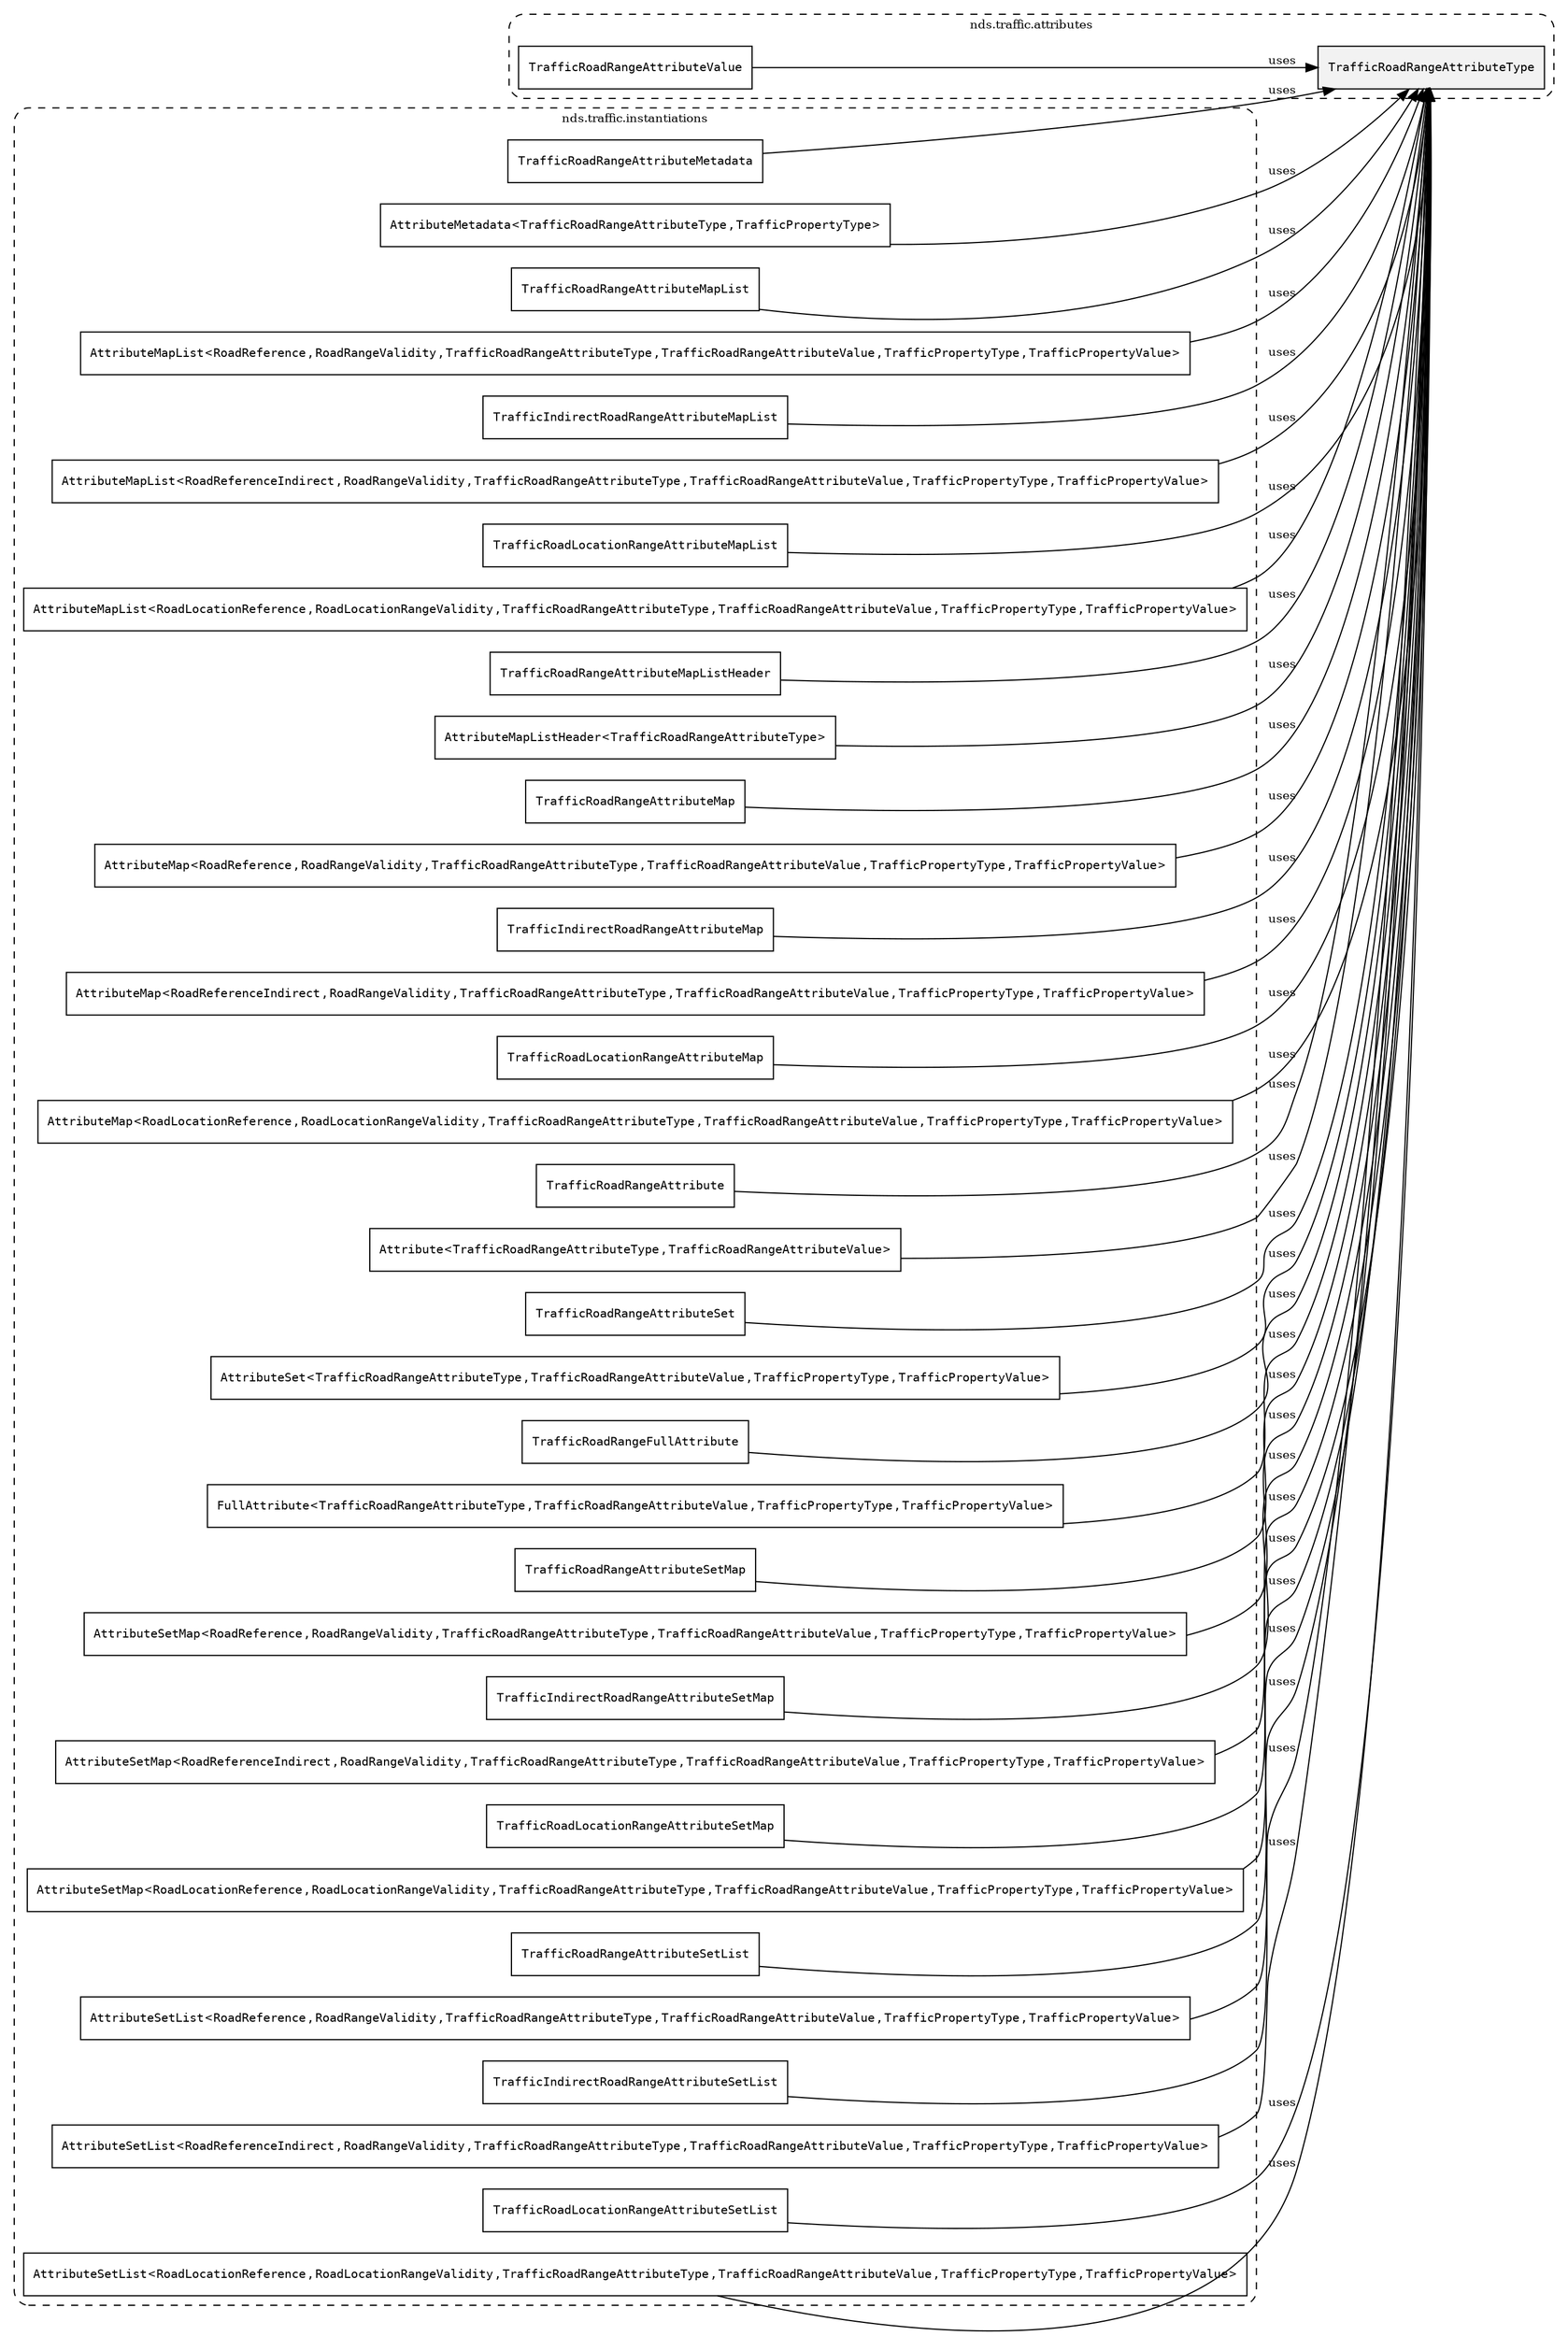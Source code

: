 /**
 * This dot file creates symbol collaboration diagram for TrafficRoadRangeAttributeType.
 */
digraph ZSERIO
{
    node [shape=box, fontsize=10];
    rankdir="LR";
    fontsize=10;
    tooltip="TrafficRoadRangeAttributeType collaboration diagram";

    subgraph "cluster_nds.traffic.attributes"
    {
        style="dashed, rounded";
        label="nds.traffic.attributes";
        tooltip="Package nds.traffic.attributes";
        href="../../../content/packages/nds.traffic.attributes.html#Package-nds-traffic-attributes";
        target="_parent";

        "TrafficRoadRangeAttributeType" [style="filled", fillcolor="#0000000D", target="_parent", label=<<font face="monospace"><table align="center" border="0" cellspacing="0" cellpadding="0"><tr><td href="../../../content/packages/nds.traffic.attributes.html#Enum-TrafficRoadRangeAttributeType" title="Enum defined in nds.traffic.attributes">TrafficRoadRangeAttributeType</td></tr></table></font>>];
        "TrafficRoadRangeAttributeValue" [target="_parent", label=<<font face="monospace"><table align="center" border="0" cellspacing="0" cellpadding="0"><tr><td href="../../../content/packages/nds.traffic.attributes.html#Choice-TrafficRoadRangeAttributeValue" title="Choice defined in nds.traffic.attributes">TrafficRoadRangeAttributeValue</td></tr></table></font>>];
    }

    subgraph "cluster_nds.traffic.instantiations"
    {
        style="dashed, rounded";
        label="nds.traffic.instantiations";
        tooltip="Package nds.traffic.instantiations";
        href="../../../content/packages/nds.traffic.instantiations.html#Package-nds-traffic-instantiations";
        target="_parent";

        "TrafficRoadRangeAttributeMetadata" [target="_parent", label=<<font face="monospace"><table align="center" border="0" cellspacing="0" cellpadding="0"><tr><td href="../../../content/packages/nds.traffic.instantiations.html#InstantiateType-TrafficRoadRangeAttributeMetadata" title="InstantiateType defined in nds.traffic.instantiations">TrafficRoadRangeAttributeMetadata</td></tr></table></font>>];
        "AttributeMetadata&lt;TrafficRoadRangeAttributeType,TrafficPropertyType&gt;" [target="_parent", label=<<font face="monospace"><table align="center" border="0" cellspacing="0" cellpadding="0"><tr><td href="../../../content/packages/nds.core.attributemap.html#Structure-AttributeMetadata" title="Structure defined in nds.core.attributemap">AttributeMetadata</td><td>&lt;</td><td><table align="center" border="0" cellspacing="0" cellpadding="0"><tr><td href="../../../content/packages/nds.traffic.attributes.html#Enum-TrafficRoadRangeAttributeType" title="Enum defined in nds.traffic.attributes">TrafficRoadRangeAttributeType</td></tr></table></td><td>,</td><td><table align="center" border="0" cellspacing="0" cellpadding="0"><tr><td href="../../../content/packages/nds.traffic.properties.html#Structure-TrafficPropertyType" title="Structure defined in nds.traffic.properties">TrafficPropertyType</td></tr></table></td><td>&gt;</td></tr></table></font>>];
        "TrafficRoadRangeAttributeMapList" [target="_parent", label=<<font face="monospace"><table align="center" border="0" cellspacing="0" cellpadding="0"><tr><td href="../../../content/packages/nds.traffic.instantiations.html#InstantiateType-TrafficRoadRangeAttributeMapList" title="InstantiateType defined in nds.traffic.instantiations">TrafficRoadRangeAttributeMapList</td></tr></table></font>>];
        "AttributeMapList&lt;RoadReference,RoadRangeValidity,TrafficRoadRangeAttributeType,TrafficRoadRangeAttributeValue,TrafficPropertyType,TrafficPropertyValue&gt;" [target="_parent", label=<<font face="monospace"><table align="center" border="0" cellspacing="0" cellpadding="0"><tr><td href="../../../content/packages/nds.core.attributemap.html#Structure-AttributeMapList" title="Structure defined in nds.core.attributemap">AttributeMapList</td><td>&lt;</td><td><table align="center" border="0" cellspacing="0" cellpadding="0"><tr><td href="../../../content/packages/nds.road.reference.types.html#Structure-RoadReference" title="Structure defined in nds.road.reference.types">RoadReference</td></tr></table></td><td>,</td><td><table align="center" border="0" cellspacing="0" cellpadding="0"><tr><td href="../../../content/packages/nds.road.reference.types.html#Structure-RoadRangeValidity" title="Structure defined in nds.road.reference.types">RoadRangeValidity</td></tr></table></td><td>,</td><td><table align="center" border="0" cellspacing="0" cellpadding="0"><tr><td href="../../../content/packages/nds.traffic.attributes.html#Enum-TrafficRoadRangeAttributeType" title="Enum defined in nds.traffic.attributes">TrafficRoadRangeAttributeType</td></tr></table></td><td>,</td><td><table align="center" border="0" cellspacing="0" cellpadding="0"><tr><td href="../../../content/packages/nds.traffic.attributes.html#Choice-TrafficRoadRangeAttributeValue" title="Choice defined in nds.traffic.attributes">TrafficRoadRangeAttributeValue</td></tr></table></td><td>,</td><td><table align="center" border="0" cellspacing="0" cellpadding="0"><tr><td href="../../../content/packages/nds.traffic.properties.html#Structure-TrafficPropertyType" title="Structure defined in nds.traffic.properties">TrafficPropertyType</td></tr></table></td><td>,</td><td><table align="center" border="0" cellspacing="0" cellpadding="0"><tr><td href="../../../content/packages/nds.traffic.properties.html#Structure-TrafficPropertyValue" title="Structure defined in nds.traffic.properties">TrafficPropertyValue</td></tr></table></td><td>&gt;</td></tr></table></font>>];
        "TrafficIndirectRoadRangeAttributeMapList" [target="_parent", label=<<font face="monospace"><table align="center" border="0" cellspacing="0" cellpadding="0"><tr><td href="../../../content/packages/nds.traffic.instantiations.html#InstantiateType-TrafficIndirectRoadRangeAttributeMapList" title="InstantiateType defined in nds.traffic.instantiations">TrafficIndirectRoadRangeAttributeMapList</td></tr></table></font>>];
        "AttributeMapList&lt;RoadReferenceIndirect,RoadRangeValidity,TrafficRoadRangeAttributeType,TrafficRoadRangeAttributeValue,TrafficPropertyType,TrafficPropertyValue&gt;" [target="_parent", label=<<font face="monospace"><table align="center" border="0" cellspacing="0" cellpadding="0"><tr><td href="../../../content/packages/nds.core.attributemap.html#Structure-AttributeMapList" title="Structure defined in nds.core.attributemap">AttributeMapList</td><td>&lt;</td><td><table align="center" border="0" cellspacing="0" cellpadding="0"><tr><td href="../../../content/packages/nds.road.reference.types.html#Structure-RoadReferenceIndirect" title="Structure defined in nds.road.reference.types">RoadReferenceIndirect</td></tr></table></td><td>,</td><td><table align="center" border="0" cellspacing="0" cellpadding="0"><tr><td href="../../../content/packages/nds.road.reference.types.html#Structure-RoadRangeValidity" title="Structure defined in nds.road.reference.types">RoadRangeValidity</td></tr></table></td><td>,</td><td><table align="center" border="0" cellspacing="0" cellpadding="0"><tr><td href="../../../content/packages/nds.traffic.attributes.html#Enum-TrafficRoadRangeAttributeType" title="Enum defined in nds.traffic.attributes">TrafficRoadRangeAttributeType</td></tr></table></td><td>,</td><td><table align="center" border="0" cellspacing="0" cellpadding="0"><tr><td href="../../../content/packages/nds.traffic.attributes.html#Choice-TrafficRoadRangeAttributeValue" title="Choice defined in nds.traffic.attributes">TrafficRoadRangeAttributeValue</td></tr></table></td><td>,</td><td><table align="center" border="0" cellspacing="0" cellpadding="0"><tr><td href="../../../content/packages/nds.traffic.properties.html#Structure-TrafficPropertyType" title="Structure defined in nds.traffic.properties">TrafficPropertyType</td></tr></table></td><td>,</td><td><table align="center" border="0" cellspacing="0" cellpadding="0"><tr><td href="../../../content/packages/nds.traffic.properties.html#Structure-TrafficPropertyValue" title="Structure defined in nds.traffic.properties">TrafficPropertyValue</td></tr></table></td><td>&gt;</td></tr></table></font>>];
        "TrafficRoadLocationRangeAttributeMapList" [target="_parent", label=<<font face="monospace"><table align="center" border="0" cellspacing="0" cellpadding="0"><tr><td href="../../../content/packages/nds.traffic.instantiations.html#InstantiateType-TrafficRoadLocationRangeAttributeMapList" title="InstantiateType defined in nds.traffic.instantiations">TrafficRoadLocationRangeAttributeMapList</td></tr></table></font>>];
        "AttributeMapList&lt;RoadLocationReference,RoadLocationRangeValidity,TrafficRoadRangeAttributeType,TrafficRoadRangeAttributeValue,TrafficPropertyType,TrafficPropertyValue&gt;" [target="_parent", label=<<font face="monospace"><table align="center" border="0" cellspacing="0" cellpadding="0"><tr><td href="../../../content/packages/nds.core.attributemap.html#Structure-AttributeMapList" title="Structure defined in nds.core.attributemap">AttributeMapList</td><td>&lt;</td><td><table align="center" border="0" cellspacing="0" cellpadding="0"><tr><td href="../../../content/packages/nds.road.reference.location.html#Structure-RoadLocationReference" title="Structure defined in nds.road.reference.location">RoadLocationReference</td></tr></table></td><td>,</td><td><table align="center" border="0" cellspacing="0" cellpadding="0"><tr><td href="../../../content/packages/nds.road.reference.location.html#Structure-RoadLocationRangeValidity" title="Structure defined in nds.road.reference.location">RoadLocationRangeValidity</td></tr></table></td><td>,</td><td><table align="center" border="0" cellspacing="0" cellpadding="0"><tr><td href="../../../content/packages/nds.traffic.attributes.html#Enum-TrafficRoadRangeAttributeType" title="Enum defined in nds.traffic.attributes">TrafficRoadRangeAttributeType</td></tr></table></td><td>,</td><td><table align="center" border="0" cellspacing="0" cellpadding="0"><tr><td href="../../../content/packages/nds.traffic.attributes.html#Choice-TrafficRoadRangeAttributeValue" title="Choice defined in nds.traffic.attributes">TrafficRoadRangeAttributeValue</td></tr></table></td><td>,</td><td><table align="center" border="0" cellspacing="0" cellpadding="0"><tr><td href="../../../content/packages/nds.traffic.properties.html#Structure-TrafficPropertyType" title="Structure defined in nds.traffic.properties">TrafficPropertyType</td></tr></table></td><td>,</td><td><table align="center" border="0" cellspacing="0" cellpadding="0"><tr><td href="../../../content/packages/nds.traffic.properties.html#Structure-TrafficPropertyValue" title="Structure defined in nds.traffic.properties">TrafficPropertyValue</td></tr></table></td><td>&gt;</td></tr></table></font>>];
        "TrafficRoadRangeAttributeMapListHeader" [target="_parent", label=<<font face="monospace"><table align="center" border="0" cellspacing="0" cellpadding="0"><tr><td href="../../../content/packages/nds.traffic.instantiations.html#InstantiateType-TrafficRoadRangeAttributeMapListHeader" title="InstantiateType defined in nds.traffic.instantiations">TrafficRoadRangeAttributeMapListHeader</td></tr></table></font>>];
        "AttributeMapListHeader&lt;TrafficRoadRangeAttributeType&gt;" [target="_parent", label=<<font face="monospace"><table align="center" border="0" cellspacing="0" cellpadding="0"><tr><td href="../../../content/packages/nds.core.attributemap.html#Structure-AttributeMapListHeader" title="Structure defined in nds.core.attributemap">AttributeMapListHeader</td><td>&lt;</td><td><table align="center" border="0" cellspacing="0" cellpadding="0"><tr><td href="../../../content/packages/nds.traffic.attributes.html#Enum-TrafficRoadRangeAttributeType" title="Enum defined in nds.traffic.attributes">TrafficRoadRangeAttributeType</td></tr></table></td><td>&gt;</td></tr></table></font>>];
        "TrafficRoadRangeAttributeMap" [target="_parent", label=<<font face="monospace"><table align="center" border="0" cellspacing="0" cellpadding="0"><tr><td href="../../../content/packages/nds.traffic.instantiations.html#InstantiateType-TrafficRoadRangeAttributeMap" title="InstantiateType defined in nds.traffic.instantiations">TrafficRoadRangeAttributeMap</td></tr></table></font>>];
        "AttributeMap&lt;RoadReference,RoadRangeValidity,TrafficRoadRangeAttributeType,TrafficRoadRangeAttributeValue,TrafficPropertyType,TrafficPropertyValue&gt;" [target="_parent", label=<<font face="monospace"><table align="center" border="0" cellspacing="0" cellpadding="0"><tr><td href="../../../content/packages/nds.core.attributemap.html#Structure-AttributeMap" title="Structure defined in nds.core.attributemap">AttributeMap</td><td>&lt;</td><td><table align="center" border="0" cellspacing="0" cellpadding="0"><tr><td href="../../../content/packages/nds.road.reference.types.html#Structure-RoadReference" title="Structure defined in nds.road.reference.types">RoadReference</td></tr></table></td><td>,</td><td><table align="center" border="0" cellspacing="0" cellpadding="0"><tr><td href="../../../content/packages/nds.road.reference.types.html#Structure-RoadRangeValidity" title="Structure defined in nds.road.reference.types">RoadRangeValidity</td></tr></table></td><td>,</td><td><table align="center" border="0" cellspacing="0" cellpadding="0"><tr><td href="../../../content/packages/nds.traffic.attributes.html#Enum-TrafficRoadRangeAttributeType" title="Enum defined in nds.traffic.attributes">TrafficRoadRangeAttributeType</td></tr></table></td><td>,</td><td><table align="center" border="0" cellspacing="0" cellpadding="0"><tr><td href="../../../content/packages/nds.traffic.attributes.html#Choice-TrafficRoadRangeAttributeValue" title="Choice defined in nds.traffic.attributes">TrafficRoadRangeAttributeValue</td></tr></table></td><td>,</td><td><table align="center" border="0" cellspacing="0" cellpadding="0"><tr><td href="../../../content/packages/nds.traffic.properties.html#Structure-TrafficPropertyType" title="Structure defined in nds.traffic.properties">TrafficPropertyType</td></tr></table></td><td>,</td><td><table align="center" border="0" cellspacing="0" cellpadding="0"><tr><td href="../../../content/packages/nds.traffic.properties.html#Structure-TrafficPropertyValue" title="Structure defined in nds.traffic.properties">TrafficPropertyValue</td></tr></table></td><td>&gt;</td></tr></table></font>>];
        "TrafficIndirectRoadRangeAttributeMap" [target="_parent", label=<<font face="monospace"><table align="center" border="0" cellspacing="0" cellpadding="0"><tr><td href="../../../content/packages/nds.traffic.instantiations.html#InstantiateType-TrafficIndirectRoadRangeAttributeMap" title="InstantiateType defined in nds.traffic.instantiations">TrafficIndirectRoadRangeAttributeMap</td></tr></table></font>>];
        "AttributeMap&lt;RoadReferenceIndirect,RoadRangeValidity,TrafficRoadRangeAttributeType,TrafficRoadRangeAttributeValue,TrafficPropertyType,TrafficPropertyValue&gt;" [target="_parent", label=<<font face="monospace"><table align="center" border="0" cellspacing="0" cellpadding="0"><tr><td href="../../../content/packages/nds.core.attributemap.html#Structure-AttributeMap" title="Structure defined in nds.core.attributemap">AttributeMap</td><td>&lt;</td><td><table align="center" border="0" cellspacing="0" cellpadding="0"><tr><td href="../../../content/packages/nds.road.reference.types.html#Structure-RoadReferenceIndirect" title="Structure defined in nds.road.reference.types">RoadReferenceIndirect</td></tr></table></td><td>,</td><td><table align="center" border="0" cellspacing="0" cellpadding="0"><tr><td href="../../../content/packages/nds.road.reference.types.html#Structure-RoadRangeValidity" title="Structure defined in nds.road.reference.types">RoadRangeValidity</td></tr></table></td><td>,</td><td><table align="center" border="0" cellspacing="0" cellpadding="0"><tr><td href="../../../content/packages/nds.traffic.attributes.html#Enum-TrafficRoadRangeAttributeType" title="Enum defined in nds.traffic.attributes">TrafficRoadRangeAttributeType</td></tr></table></td><td>,</td><td><table align="center" border="0" cellspacing="0" cellpadding="0"><tr><td href="../../../content/packages/nds.traffic.attributes.html#Choice-TrafficRoadRangeAttributeValue" title="Choice defined in nds.traffic.attributes">TrafficRoadRangeAttributeValue</td></tr></table></td><td>,</td><td><table align="center" border="0" cellspacing="0" cellpadding="0"><tr><td href="../../../content/packages/nds.traffic.properties.html#Structure-TrafficPropertyType" title="Structure defined in nds.traffic.properties">TrafficPropertyType</td></tr></table></td><td>,</td><td><table align="center" border="0" cellspacing="0" cellpadding="0"><tr><td href="../../../content/packages/nds.traffic.properties.html#Structure-TrafficPropertyValue" title="Structure defined in nds.traffic.properties">TrafficPropertyValue</td></tr></table></td><td>&gt;</td></tr></table></font>>];
        "TrafficRoadLocationRangeAttributeMap" [target="_parent", label=<<font face="monospace"><table align="center" border="0" cellspacing="0" cellpadding="0"><tr><td href="../../../content/packages/nds.traffic.instantiations.html#InstantiateType-TrafficRoadLocationRangeAttributeMap" title="InstantiateType defined in nds.traffic.instantiations">TrafficRoadLocationRangeAttributeMap</td></tr></table></font>>];
        "AttributeMap&lt;RoadLocationReference,RoadLocationRangeValidity,TrafficRoadRangeAttributeType,TrafficRoadRangeAttributeValue,TrafficPropertyType,TrafficPropertyValue&gt;" [target="_parent", label=<<font face="monospace"><table align="center" border="0" cellspacing="0" cellpadding="0"><tr><td href="../../../content/packages/nds.core.attributemap.html#Structure-AttributeMap" title="Structure defined in nds.core.attributemap">AttributeMap</td><td>&lt;</td><td><table align="center" border="0" cellspacing="0" cellpadding="0"><tr><td href="../../../content/packages/nds.road.reference.location.html#Structure-RoadLocationReference" title="Structure defined in nds.road.reference.location">RoadLocationReference</td></tr></table></td><td>,</td><td><table align="center" border="0" cellspacing="0" cellpadding="0"><tr><td href="../../../content/packages/nds.road.reference.location.html#Structure-RoadLocationRangeValidity" title="Structure defined in nds.road.reference.location">RoadLocationRangeValidity</td></tr></table></td><td>,</td><td><table align="center" border="0" cellspacing="0" cellpadding="0"><tr><td href="../../../content/packages/nds.traffic.attributes.html#Enum-TrafficRoadRangeAttributeType" title="Enum defined in nds.traffic.attributes">TrafficRoadRangeAttributeType</td></tr></table></td><td>,</td><td><table align="center" border="0" cellspacing="0" cellpadding="0"><tr><td href="../../../content/packages/nds.traffic.attributes.html#Choice-TrafficRoadRangeAttributeValue" title="Choice defined in nds.traffic.attributes">TrafficRoadRangeAttributeValue</td></tr></table></td><td>,</td><td><table align="center" border="0" cellspacing="0" cellpadding="0"><tr><td href="../../../content/packages/nds.traffic.properties.html#Structure-TrafficPropertyType" title="Structure defined in nds.traffic.properties">TrafficPropertyType</td></tr></table></td><td>,</td><td><table align="center" border="0" cellspacing="0" cellpadding="0"><tr><td href="../../../content/packages/nds.traffic.properties.html#Structure-TrafficPropertyValue" title="Structure defined in nds.traffic.properties">TrafficPropertyValue</td></tr></table></td><td>&gt;</td></tr></table></font>>];
        "TrafficRoadRangeAttribute" [target="_parent", label=<<font face="monospace"><table align="center" border="0" cellspacing="0" cellpadding="0"><tr><td href="../../../content/packages/nds.traffic.instantiations.html#InstantiateType-TrafficRoadRangeAttribute" title="InstantiateType defined in nds.traffic.instantiations">TrafficRoadRangeAttribute</td></tr></table></font>>];
        "Attribute&lt;TrafficRoadRangeAttributeType,TrafficRoadRangeAttributeValue&gt;" [target="_parent", label=<<font face="monospace"><table align="center" border="0" cellspacing="0" cellpadding="0"><tr><td href="../../../content/packages/nds.core.attributemap.html#Structure-Attribute" title="Structure defined in nds.core.attributemap">Attribute</td><td>&lt;</td><td><table align="center" border="0" cellspacing="0" cellpadding="0"><tr><td href="../../../content/packages/nds.traffic.attributes.html#Enum-TrafficRoadRangeAttributeType" title="Enum defined in nds.traffic.attributes">TrafficRoadRangeAttributeType</td></tr></table></td><td>,</td><td><table align="center" border="0" cellspacing="0" cellpadding="0"><tr><td href="../../../content/packages/nds.traffic.attributes.html#Choice-TrafficRoadRangeAttributeValue" title="Choice defined in nds.traffic.attributes">TrafficRoadRangeAttributeValue</td></tr></table></td><td>&gt;</td></tr></table></font>>];
        "TrafficRoadRangeAttributeSet" [target="_parent", label=<<font face="monospace"><table align="center" border="0" cellspacing="0" cellpadding="0"><tr><td href="../../../content/packages/nds.traffic.instantiations.html#InstantiateType-TrafficRoadRangeAttributeSet" title="InstantiateType defined in nds.traffic.instantiations">TrafficRoadRangeAttributeSet</td></tr></table></font>>];
        "AttributeSet&lt;TrafficRoadRangeAttributeType,TrafficRoadRangeAttributeValue,TrafficPropertyType,TrafficPropertyValue&gt;" [target="_parent", label=<<font face="monospace"><table align="center" border="0" cellspacing="0" cellpadding="0"><tr><td href="../../../content/packages/nds.core.attributemap.html#Structure-AttributeSet" title="Structure defined in nds.core.attributemap">AttributeSet</td><td>&lt;</td><td><table align="center" border="0" cellspacing="0" cellpadding="0"><tr><td href="../../../content/packages/nds.traffic.attributes.html#Enum-TrafficRoadRangeAttributeType" title="Enum defined in nds.traffic.attributes">TrafficRoadRangeAttributeType</td></tr></table></td><td>,</td><td><table align="center" border="0" cellspacing="0" cellpadding="0"><tr><td href="../../../content/packages/nds.traffic.attributes.html#Choice-TrafficRoadRangeAttributeValue" title="Choice defined in nds.traffic.attributes">TrafficRoadRangeAttributeValue</td></tr></table></td><td>,</td><td><table align="center" border="0" cellspacing="0" cellpadding="0"><tr><td href="../../../content/packages/nds.traffic.properties.html#Structure-TrafficPropertyType" title="Structure defined in nds.traffic.properties">TrafficPropertyType</td></tr></table></td><td>,</td><td><table align="center" border="0" cellspacing="0" cellpadding="0"><tr><td href="../../../content/packages/nds.traffic.properties.html#Structure-TrafficPropertyValue" title="Structure defined in nds.traffic.properties">TrafficPropertyValue</td></tr></table></td><td>&gt;</td></tr></table></font>>];
        "TrafficRoadRangeFullAttribute" [target="_parent", label=<<font face="monospace"><table align="center" border="0" cellspacing="0" cellpadding="0"><tr><td href="../../../content/packages/nds.traffic.instantiations.html#InstantiateType-TrafficRoadRangeFullAttribute" title="InstantiateType defined in nds.traffic.instantiations">TrafficRoadRangeFullAttribute</td></tr></table></font>>];
        "FullAttribute&lt;TrafficRoadRangeAttributeType,TrafficRoadRangeAttributeValue,TrafficPropertyType,TrafficPropertyValue&gt;" [target="_parent", label=<<font face="monospace"><table align="center" border="0" cellspacing="0" cellpadding="0"><tr><td href="../../../content/packages/nds.core.attributemap.html#Structure-FullAttribute" title="Structure defined in nds.core.attributemap">FullAttribute</td><td>&lt;</td><td><table align="center" border="0" cellspacing="0" cellpadding="0"><tr><td href="../../../content/packages/nds.traffic.attributes.html#Enum-TrafficRoadRangeAttributeType" title="Enum defined in nds.traffic.attributes">TrafficRoadRangeAttributeType</td></tr></table></td><td>,</td><td><table align="center" border="0" cellspacing="0" cellpadding="0"><tr><td href="../../../content/packages/nds.traffic.attributes.html#Choice-TrafficRoadRangeAttributeValue" title="Choice defined in nds.traffic.attributes">TrafficRoadRangeAttributeValue</td></tr></table></td><td>,</td><td><table align="center" border="0" cellspacing="0" cellpadding="0"><tr><td href="../../../content/packages/nds.traffic.properties.html#Structure-TrafficPropertyType" title="Structure defined in nds.traffic.properties">TrafficPropertyType</td></tr></table></td><td>,</td><td><table align="center" border="0" cellspacing="0" cellpadding="0"><tr><td href="../../../content/packages/nds.traffic.properties.html#Structure-TrafficPropertyValue" title="Structure defined in nds.traffic.properties">TrafficPropertyValue</td></tr></table></td><td>&gt;</td></tr></table></font>>];
        "TrafficRoadRangeAttributeSetMap" [target="_parent", label=<<font face="monospace"><table align="center" border="0" cellspacing="0" cellpadding="0"><tr><td href="../../../content/packages/nds.traffic.instantiations.html#InstantiateType-TrafficRoadRangeAttributeSetMap" title="InstantiateType defined in nds.traffic.instantiations">TrafficRoadRangeAttributeSetMap</td></tr></table></font>>];
        "AttributeSetMap&lt;RoadReference,RoadRangeValidity,TrafficRoadRangeAttributeType,TrafficRoadRangeAttributeValue,TrafficPropertyType,TrafficPropertyValue&gt;" [target="_parent", label=<<font face="monospace"><table align="center" border="0" cellspacing="0" cellpadding="0"><tr><td href="../../../content/packages/nds.core.attributemap.html#Structure-AttributeSetMap" title="Structure defined in nds.core.attributemap">AttributeSetMap</td><td>&lt;</td><td><table align="center" border="0" cellspacing="0" cellpadding="0"><tr><td href="../../../content/packages/nds.road.reference.types.html#Structure-RoadReference" title="Structure defined in nds.road.reference.types">RoadReference</td></tr></table></td><td>,</td><td><table align="center" border="0" cellspacing="0" cellpadding="0"><tr><td href="../../../content/packages/nds.road.reference.types.html#Structure-RoadRangeValidity" title="Structure defined in nds.road.reference.types">RoadRangeValidity</td></tr></table></td><td>,</td><td><table align="center" border="0" cellspacing="0" cellpadding="0"><tr><td href="../../../content/packages/nds.traffic.attributes.html#Enum-TrafficRoadRangeAttributeType" title="Enum defined in nds.traffic.attributes">TrafficRoadRangeAttributeType</td></tr></table></td><td>,</td><td><table align="center" border="0" cellspacing="0" cellpadding="0"><tr><td href="../../../content/packages/nds.traffic.attributes.html#Choice-TrafficRoadRangeAttributeValue" title="Choice defined in nds.traffic.attributes">TrafficRoadRangeAttributeValue</td></tr></table></td><td>,</td><td><table align="center" border="0" cellspacing="0" cellpadding="0"><tr><td href="../../../content/packages/nds.traffic.properties.html#Structure-TrafficPropertyType" title="Structure defined in nds.traffic.properties">TrafficPropertyType</td></tr></table></td><td>,</td><td><table align="center" border="0" cellspacing="0" cellpadding="0"><tr><td href="../../../content/packages/nds.traffic.properties.html#Structure-TrafficPropertyValue" title="Structure defined in nds.traffic.properties">TrafficPropertyValue</td></tr></table></td><td>&gt;</td></tr></table></font>>];
        "TrafficIndirectRoadRangeAttributeSetMap" [target="_parent", label=<<font face="monospace"><table align="center" border="0" cellspacing="0" cellpadding="0"><tr><td href="../../../content/packages/nds.traffic.instantiations.html#InstantiateType-TrafficIndirectRoadRangeAttributeSetMap" title="InstantiateType defined in nds.traffic.instantiations">TrafficIndirectRoadRangeAttributeSetMap</td></tr></table></font>>];
        "AttributeSetMap&lt;RoadReferenceIndirect,RoadRangeValidity,TrafficRoadRangeAttributeType,TrafficRoadRangeAttributeValue,TrafficPropertyType,TrafficPropertyValue&gt;" [target="_parent", label=<<font face="monospace"><table align="center" border="0" cellspacing="0" cellpadding="0"><tr><td href="../../../content/packages/nds.core.attributemap.html#Structure-AttributeSetMap" title="Structure defined in nds.core.attributemap">AttributeSetMap</td><td>&lt;</td><td><table align="center" border="0" cellspacing="0" cellpadding="0"><tr><td href="../../../content/packages/nds.road.reference.types.html#Structure-RoadReferenceIndirect" title="Structure defined in nds.road.reference.types">RoadReferenceIndirect</td></tr></table></td><td>,</td><td><table align="center" border="0" cellspacing="0" cellpadding="0"><tr><td href="../../../content/packages/nds.road.reference.types.html#Structure-RoadRangeValidity" title="Structure defined in nds.road.reference.types">RoadRangeValidity</td></tr></table></td><td>,</td><td><table align="center" border="0" cellspacing="0" cellpadding="0"><tr><td href="../../../content/packages/nds.traffic.attributes.html#Enum-TrafficRoadRangeAttributeType" title="Enum defined in nds.traffic.attributes">TrafficRoadRangeAttributeType</td></tr></table></td><td>,</td><td><table align="center" border="0" cellspacing="0" cellpadding="0"><tr><td href="../../../content/packages/nds.traffic.attributes.html#Choice-TrafficRoadRangeAttributeValue" title="Choice defined in nds.traffic.attributes">TrafficRoadRangeAttributeValue</td></tr></table></td><td>,</td><td><table align="center" border="0" cellspacing="0" cellpadding="0"><tr><td href="../../../content/packages/nds.traffic.properties.html#Structure-TrafficPropertyType" title="Structure defined in nds.traffic.properties">TrafficPropertyType</td></tr></table></td><td>,</td><td><table align="center" border="0" cellspacing="0" cellpadding="0"><tr><td href="../../../content/packages/nds.traffic.properties.html#Structure-TrafficPropertyValue" title="Structure defined in nds.traffic.properties">TrafficPropertyValue</td></tr></table></td><td>&gt;</td></tr></table></font>>];
        "TrafficRoadLocationRangeAttributeSetMap" [target="_parent", label=<<font face="monospace"><table align="center" border="0" cellspacing="0" cellpadding="0"><tr><td href="../../../content/packages/nds.traffic.instantiations.html#InstantiateType-TrafficRoadLocationRangeAttributeSetMap" title="InstantiateType defined in nds.traffic.instantiations">TrafficRoadLocationRangeAttributeSetMap</td></tr></table></font>>];
        "AttributeSetMap&lt;RoadLocationReference,RoadLocationRangeValidity,TrafficRoadRangeAttributeType,TrafficRoadRangeAttributeValue,TrafficPropertyType,TrafficPropertyValue&gt;" [target="_parent", label=<<font face="monospace"><table align="center" border="0" cellspacing="0" cellpadding="0"><tr><td href="../../../content/packages/nds.core.attributemap.html#Structure-AttributeSetMap" title="Structure defined in nds.core.attributemap">AttributeSetMap</td><td>&lt;</td><td><table align="center" border="0" cellspacing="0" cellpadding="0"><tr><td href="../../../content/packages/nds.road.reference.location.html#Structure-RoadLocationReference" title="Structure defined in nds.road.reference.location">RoadLocationReference</td></tr></table></td><td>,</td><td><table align="center" border="0" cellspacing="0" cellpadding="0"><tr><td href="../../../content/packages/nds.road.reference.location.html#Structure-RoadLocationRangeValidity" title="Structure defined in nds.road.reference.location">RoadLocationRangeValidity</td></tr></table></td><td>,</td><td><table align="center" border="0" cellspacing="0" cellpadding="0"><tr><td href="../../../content/packages/nds.traffic.attributes.html#Enum-TrafficRoadRangeAttributeType" title="Enum defined in nds.traffic.attributes">TrafficRoadRangeAttributeType</td></tr></table></td><td>,</td><td><table align="center" border="0" cellspacing="0" cellpadding="0"><tr><td href="../../../content/packages/nds.traffic.attributes.html#Choice-TrafficRoadRangeAttributeValue" title="Choice defined in nds.traffic.attributes">TrafficRoadRangeAttributeValue</td></tr></table></td><td>,</td><td><table align="center" border="0" cellspacing="0" cellpadding="0"><tr><td href="../../../content/packages/nds.traffic.properties.html#Structure-TrafficPropertyType" title="Structure defined in nds.traffic.properties">TrafficPropertyType</td></tr></table></td><td>,</td><td><table align="center" border="0" cellspacing="0" cellpadding="0"><tr><td href="../../../content/packages/nds.traffic.properties.html#Structure-TrafficPropertyValue" title="Structure defined in nds.traffic.properties">TrafficPropertyValue</td></tr></table></td><td>&gt;</td></tr></table></font>>];
        "TrafficRoadRangeAttributeSetList" [target="_parent", label=<<font face="monospace"><table align="center" border="0" cellspacing="0" cellpadding="0"><tr><td href="../../../content/packages/nds.traffic.instantiations.html#InstantiateType-TrafficRoadRangeAttributeSetList" title="InstantiateType defined in nds.traffic.instantiations">TrafficRoadRangeAttributeSetList</td></tr></table></font>>];
        "AttributeSetList&lt;RoadReference,RoadRangeValidity,TrafficRoadRangeAttributeType,TrafficRoadRangeAttributeValue,TrafficPropertyType,TrafficPropertyValue&gt;" [target="_parent", label=<<font face="monospace"><table align="center" border="0" cellspacing="0" cellpadding="0"><tr><td href="../../../content/packages/nds.core.attributemap.html#Structure-AttributeSetList" title="Structure defined in nds.core.attributemap">AttributeSetList</td><td>&lt;</td><td><table align="center" border="0" cellspacing="0" cellpadding="0"><tr><td href="../../../content/packages/nds.road.reference.types.html#Structure-RoadReference" title="Structure defined in nds.road.reference.types">RoadReference</td></tr></table></td><td>,</td><td><table align="center" border="0" cellspacing="0" cellpadding="0"><tr><td href="../../../content/packages/nds.road.reference.types.html#Structure-RoadRangeValidity" title="Structure defined in nds.road.reference.types">RoadRangeValidity</td></tr></table></td><td>,</td><td><table align="center" border="0" cellspacing="0" cellpadding="0"><tr><td href="../../../content/packages/nds.traffic.attributes.html#Enum-TrafficRoadRangeAttributeType" title="Enum defined in nds.traffic.attributes">TrafficRoadRangeAttributeType</td></tr></table></td><td>,</td><td><table align="center" border="0" cellspacing="0" cellpadding="0"><tr><td href="../../../content/packages/nds.traffic.attributes.html#Choice-TrafficRoadRangeAttributeValue" title="Choice defined in nds.traffic.attributes">TrafficRoadRangeAttributeValue</td></tr></table></td><td>,</td><td><table align="center" border="0" cellspacing="0" cellpadding="0"><tr><td href="../../../content/packages/nds.traffic.properties.html#Structure-TrafficPropertyType" title="Structure defined in nds.traffic.properties">TrafficPropertyType</td></tr></table></td><td>,</td><td><table align="center" border="0" cellspacing="0" cellpadding="0"><tr><td href="../../../content/packages/nds.traffic.properties.html#Structure-TrafficPropertyValue" title="Structure defined in nds.traffic.properties">TrafficPropertyValue</td></tr></table></td><td>&gt;</td></tr></table></font>>];
        "TrafficIndirectRoadRangeAttributeSetList" [target="_parent", label=<<font face="monospace"><table align="center" border="0" cellspacing="0" cellpadding="0"><tr><td href="../../../content/packages/nds.traffic.instantiations.html#InstantiateType-TrafficIndirectRoadRangeAttributeSetList" title="InstantiateType defined in nds.traffic.instantiations">TrafficIndirectRoadRangeAttributeSetList</td></tr></table></font>>];
        "AttributeSetList&lt;RoadReferenceIndirect,RoadRangeValidity,TrafficRoadRangeAttributeType,TrafficRoadRangeAttributeValue,TrafficPropertyType,TrafficPropertyValue&gt;" [target="_parent", label=<<font face="monospace"><table align="center" border="0" cellspacing="0" cellpadding="0"><tr><td href="../../../content/packages/nds.core.attributemap.html#Structure-AttributeSetList" title="Structure defined in nds.core.attributemap">AttributeSetList</td><td>&lt;</td><td><table align="center" border="0" cellspacing="0" cellpadding="0"><tr><td href="../../../content/packages/nds.road.reference.types.html#Structure-RoadReferenceIndirect" title="Structure defined in nds.road.reference.types">RoadReferenceIndirect</td></tr></table></td><td>,</td><td><table align="center" border="0" cellspacing="0" cellpadding="0"><tr><td href="../../../content/packages/nds.road.reference.types.html#Structure-RoadRangeValidity" title="Structure defined in nds.road.reference.types">RoadRangeValidity</td></tr></table></td><td>,</td><td><table align="center" border="0" cellspacing="0" cellpadding="0"><tr><td href="../../../content/packages/nds.traffic.attributes.html#Enum-TrafficRoadRangeAttributeType" title="Enum defined in nds.traffic.attributes">TrafficRoadRangeAttributeType</td></tr></table></td><td>,</td><td><table align="center" border="0" cellspacing="0" cellpadding="0"><tr><td href="../../../content/packages/nds.traffic.attributes.html#Choice-TrafficRoadRangeAttributeValue" title="Choice defined in nds.traffic.attributes">TrafficRoadRangeAttributeValue</td></tr></table></td><td>,</td><td><table align="center" border="0" cellspacing="0" cellpadding="0"><tr><td href="../../../content/packages/nds.traffic.properties.html#Structure-TrafficPropertyType" title="Structure defined in nds.traffic.properties">TrafficPropertyType</td></tr></table></td><td>,</td><td><table align="center" border="0" cellspacing="0" cellpadding="0"><tr><td href="../../../content/packages/nds.traffic.properties.html#Structure-TrafficPropertyValue" title="Structure defined in nds.traffic.properties">TrafficPropertyValue</td></tr></table></td><td>&gt;</td></tr></table></font>>];
        "TrafficRoadLocationRangeAttributeSetList" [target="_parent", label=<<font face="monospace"><table align="center" border="0" cellspacing="0" cellpadding="0"><tr><td href="../../../content/packages/nds.traffic.instantiations.html#InstantiateType-TrafficRoadLocationRangeAttributeSetList" title="InstantiateType defined in nds.traffic.instantiations">TrafficRoadLocationRangeAttributeSetList</td></tr></table></font>>];
        "AttributeSetList&lt;RoadLocationReference,RoadLocationRangeValidity,TrafficRoadRangeAttributeType,TrafficRoadRangeAttributeValue,TrafficPropertyType,TrafficPropertyValue&gt;" [target="_parent", label=<<font face="monospace"><table align="center" border="0" cellspacing="0" cellpadding="0"><tr><td href="../../../content/packages/nds.core.attributemap.html#Structure-AttributeSetList" title="Structure defined in nds.core.attributemap">AttributeSetList</td><td>&lt;</td><td><table align="center" border="0" cellspacing="0" cellpadding="0"><tr><td href="../../../content/packages/nds.road.reference.location.html#Structure-RoadLocationReference" title="Structure defined in nds.road.reference.location">RoadLocationReference</td></tr></table></td><td>,</td><td><table align="center" border="0" cellspacing="0" cellpadding="0"><tr><td href="../../../content/packages/nds.road.reference.location.html#Structure-RoadLocationRangeValidity" title="Structure defined in nds.road.reference.location">RoadLocationRangeValidity</td></tr></table></td><td>,</td><td><table align="center" border="0" cellspacing="0" cellpadding="0"><tr><td href="../../../content/packages/nds.traffic.attributes.html#Enum-TrafficRoadRangeAttributeType" title="Enum defined in nds.traffic.attributes">TrafficRoadRangeAttributeType</td></tr></table></td><td>,</td><td><table align="center" border="0" cellspacing="0" cellpadding="0"><tr><td href="../../../content/packages/nds.traffic.attributes.html#Choice-TrafficRoadRangeAttributeValue" title="Choice defined in nds.traffic.attributes">TrafficRoadRangeAttributeValue</td></tr></table></td><td>,</td><td><table align="center" border="0" cellspacing="0" cellpadding="0"><tr><td href="../../../content/packages/nds.traffic.properties.html#Structure-TrafficPropertyType" title="Structure defined in nds.traffic.properties">TrafficPropertyType</td></tr></table></td><td>,</td><td><table align="center" border="0" cellspacing="0" cellpadding="0"><tr><td href="../../../content/packages/nds.traffic.properties.html#Structure-TrafficPropertyValue" title="Structure defined in nds.traffic.properties">TrafficPropertyValue</td></tr></table></td><td>&gt;</td></tr></table></font>>];
    }

    "TrafficRoadRangeAttributeMetadata" -> "TrafficRoadRangeAttributeType" [label="uses", fontsize=10];
    "AttributeMetadata&lt;TrafficRoadRangeAttributeType,TrafficPropertyType&gt;" -> "TrafficRoadRangeAttributeType" [label="uses", fontsize=10];
    "TrafficRoadRangeAttributeMapList" -> "TrafficRoadRangeAttributeType" [label="uses", fontsize=10];
    "AttributeMapList&lt;RoadReference,RoadRangeValidity,TrafficRoadRangeAttributeType,TrafficRoadRangeAttributeValue,TrafficPropertyType,TrafficPropertyValue&gt;" -> "TrafficRoadRangeAttributeType" [label="uses", fontsize=10];
    "TrafficIndirectRoadRangeAttributeMapList" -> "TrafficRoadRangeAttributeType" [label="uses", fontsize=10];
    "AttributeMapList&lt;RoadReferenceIndirect,RoadRangeValidity,TrafficRoadRangeAttributeType,TrafficRoadRangeAttributeValue,TrafficPropertyType,TrafficPropertyValue&gt;" -> "TrafficRoadRangeAttributeType" [label="uses", fontsize=10];
    "TrafficRoadLocationRangeAttributeMapList" -> "TrafficRoadRangeAttributeType" [label="uses", fontsize=10];
    "AttributeMapList&lt;RoadLocationReference,RoadLocationRangeValidity,TrafficRoadRangeAttributeType,TrafficRoadRangeAttributeValue,TrafficPropertyType,TrafficPropertyValue&gt;" -> "TrafficRoadRangeAttributeType" [label="uses", fontsize=10];
    "TrafficRoadRangeAttributeMapListHeader" -> "TrafficRoadRangeAttributeType" [label="uses", fontsize=10];
    "AttributeMapListHeader&lt;TrafficRoadRangeAttributeType&gt;" -> "TrafficRoadRangeAttributeType" [label="uses", fontsize=10];
    "TrafficRoadRangeAttributeMap" -> "TrafficRoadRangeAttributeType" [label="uses", fontsize=10];
    "AttributeMap&lt;RoadReference,RoadRangeValidity,TrafficRoadRangeAttributeType,TrafficRoadRangeAttributeValue,TrafficPropertyType,TrafficPropertyValue&gt;" -> "TrafficRoadRangeAttributeType" [label="uses", fontsize=10];
    "TrafficIndirectRoadRangeAttributeMap" -> "TrafficRoadRangeAttributeType" [label="uses", fontsize=10];
    "AttributeMap&lt;RoadReferenceIndirect,RoadRangeValidity,TrafficRoadRangeAttributeType,TrafficRoadRangeAttributeValue,TrafficPropertyType,TrafficPropertyValue&gt;" -> "TrafficRoadRangeAttributeType" [label="uses", fontsize=10];
    "TrafficRoadLocationRangeAttributeMap" -> "TrafficRoadRangeAttributeType" [label="uses", fontsize=10];
    "AttributeMap&lt;RoadLocationReference,RoadLocationRangeValidity,TrafficRoadRangeAttributeType,TrafficRoadRangeAttributeValue,TrafficPropertyType,TrafficPropertyValue&gt;" -> "TrafficRoadRangeAttributeType" [label="uses", fontsize=10];
    "TrafficRoadRangeAttribute" -> "TrafficRoadRangeAttributeType" [label="uses", fontsize=10];
    "Attribute&lt;TrafficRoadRangeAttributeType,TrafficRoadRangeAttributeValue&gt;" -> "TrafficRoadRangeAttributeType" [label="uses", fontsize=10];
    "TrafficRoadRangeAttributeSet" -> "TrafficRoadRangeAttributeType" [label="uses", fontsize=10];
    "AttributeSet&lt;TrafficRoadRangeAttributeType,TrafficRoadRangeAttributeValue,TrafficPropertyType,TrafficPropertyValue&gt;" -> "TrafficRoadRangeAttributeType" [label="uses", fontsize=10];
    "TrafficRoadRangeFullAttribute" -> "TrafficRoadRangeAttributeType" [label="uses", fontsize=10];
    "FullAttribute&lt;TrafficRoadRangeAttributeType,TrafficRoadRangeAttributeValue,TrafficPropertyType,TrafficPropertyValue&gt;" -> "TrafficRoadRangeAttributeType" [label="uses", fontsize=10];
    "TrafficRoadRangeAttributeSetMap" -> "TrafficRoadRangeAttributeType" [label="uses", fontsize=10];
    "AttributeSetMap&lt;RoadReference,RoadRangeValidity,TrafficRoadRangeAttributeType,TrafficRoadRangeAttributeValue,TrafficPropertyType,TrafficPropertyValue&gt;" -> "TrafficRoadRangeAttributeType" [label="uses", fontsize=10];
    "TrafficIndirectRoadRangeAttributeSetMap" -> "TrafficRoadRangeAttributeType" [label="uses", fontsize=10];
    "AttributeSetMap&lt;RoadReferenceIndirect,RoadRangeValidity,TrafficRoadRangeAttributeType,TrafficRoadRangeAttributeValue,TrafficPropertyType,TrafficPropertyValue&gt;" -> "TrafficRoadRangeAttributeType" [label="uses", fontsize=10];
    "TrafficRoadLocationRangeAttributeSetMap" -> "TrafficRoadRangeAttributeType" [label="uses", fontsize=10];
    "AttributeSetMap&lt;RoadLocationReference,RoadLocationRangeValidity,TrafficRoadRangeAttributeType,TrafficRoadRangeAttributeValue,TrafficPropertyType,TrafficPropertyValue&gt;" -> "TrafficRoadRangeAttributeType" [label="uses", fontsize=10];
    "TrafficRoadRangeAttributeSetList" -> "TrafficRoadRangeAttributeType" [label="uses", fontsize=10];
    "AttributeSetList&lt;RoadReference,RoadRangeValidity,TrafficRoadRangeAttributeType,TrafficRoadRangeAttributeValue,TrafficPropertyType,TrafficPropertyValue&gt;" -> "TrafficRoadRangeAttributeType" [label="uses", fontsize=10];
    "TrafficIndirectRoadRangeAttributeSetList" -> "TrafficRoadRangeAttributeType" [label="uses", fontsize=10];
    "AttributeSetList&lt;RoadReferenceIndirect,RoadRangeValidity,TrafficRoadRangeAttributeType,TrafficRoadRangeAttributeValue,TrafficPropertyType,TrafficPropertyValue&gt;" -> "TrafficRoadRangeAttributeType" [label="uses", fontsize=10];
    "TrafficRoadLocationRangeAttributeSetList" -> "TrafficRoadRangeAttributeType" [label="uses", fontsize=10];
    "AttributeSetList&lt;RoadLocationReference,RoadLocationRangeValidity,TrafficRoadRangeAttributeType,TrafficRoadRangeAttributeValue,TrafficPropertyType,TrafficPropertyValue&gt;" -> "TrafficRoadRangeAttributeType" [label="uses", fontsize=10];
    "TrafficRoadRangeAttributeValue" -> "TrafficRoadRangeAttributeType" [label="uses", fontsize=10];
}
